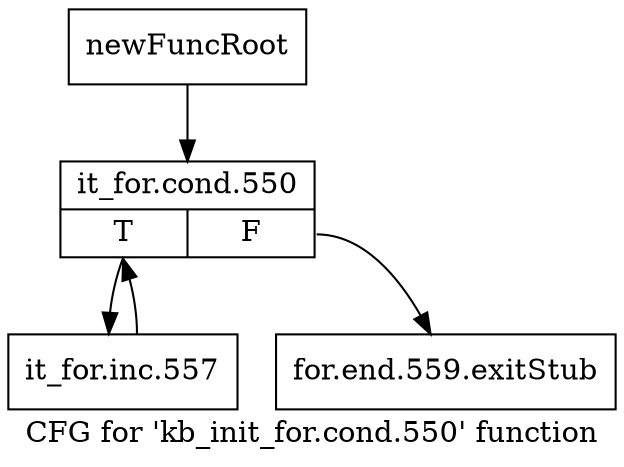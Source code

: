 digraph "CFG for 'kb_init_for.cond.550' function" {
	label="CFG for 'kb_init_for.cond.550' function";

	Node0x11bfb80 [shape=record,label="{newFuncRoot}"];
	Node0x11bfb80 -> Node0x120b8c0;
	Node0x120b870 [shape=record,label="{for.end.559.exitStub}"];
	Node0x120b8c0 [shape=record,label="{it_for.cond.550|{<s0>T|<s1>F}}"];
	Node0x120b8c0:s0 -> Node0x120b910;
	Node0x120b8c0:s1 -> Node0x120b870;
	Node0x120b910 [shape=record,label="{it_for.inc.557}"];
	Node0x120b910 -> Node0x120b8c0;
}
